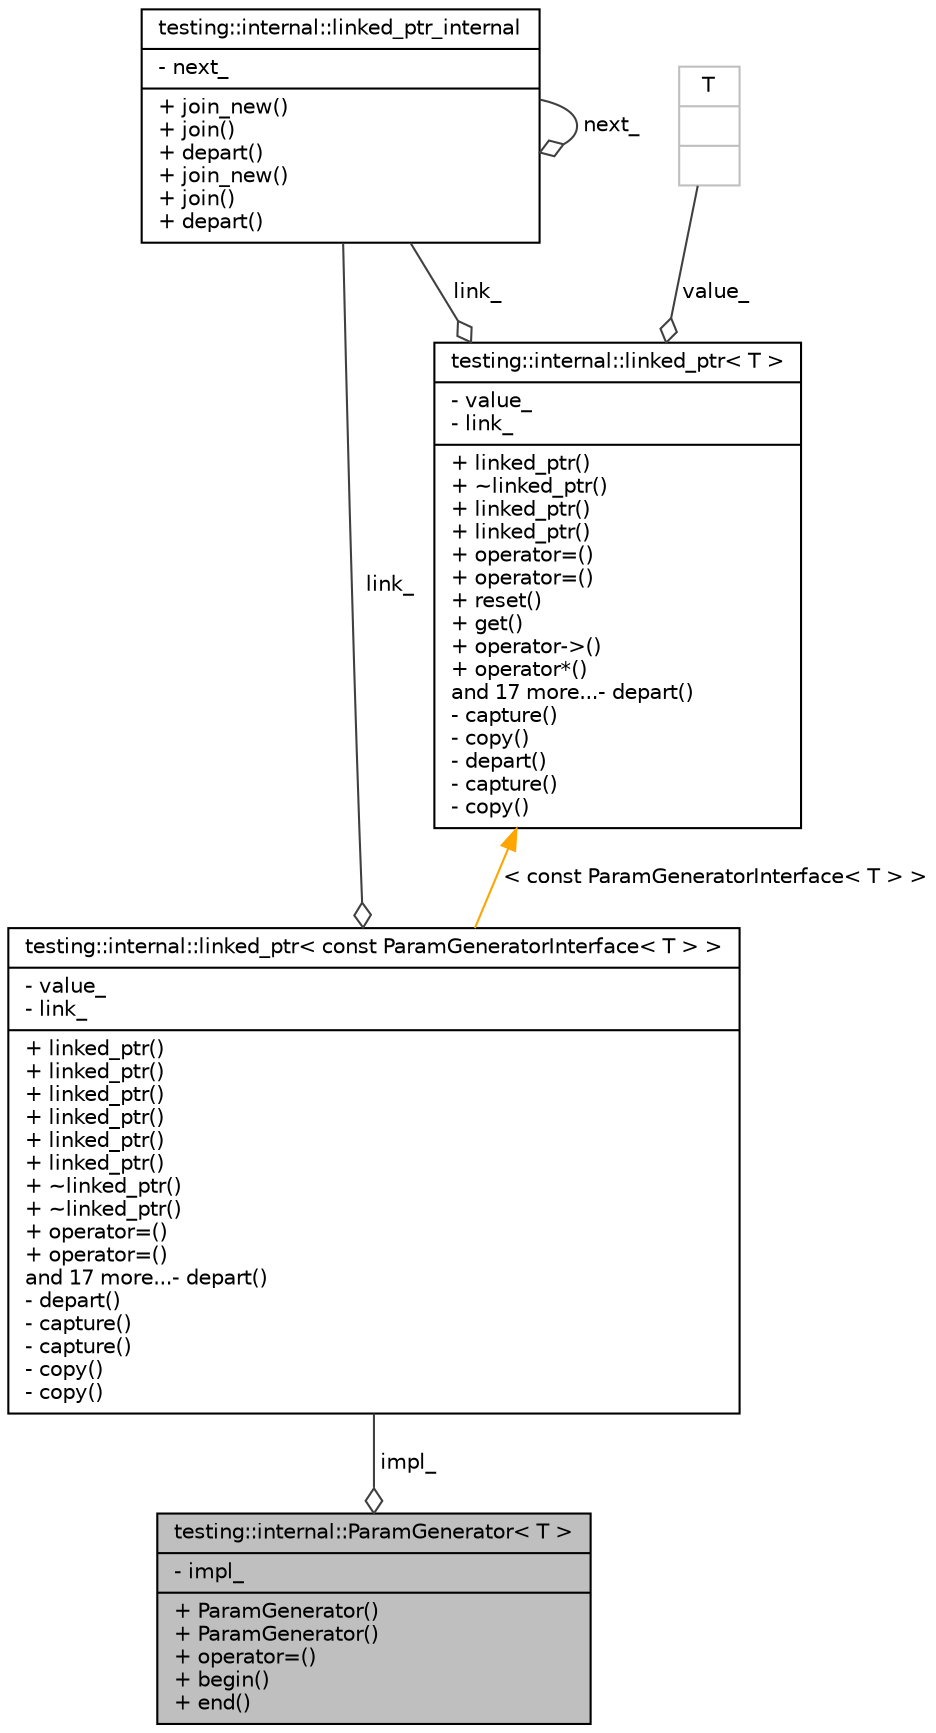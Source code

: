 digraph G
{
  edge [fontname="Helvetica",fontsize="10",labelfontname="Helvetica",labelfontsize="10"];
  node [fontname="Helvetica",fontsize="10",shape=record];
  Node1 [label="{testing::internal::ParamGenerator\< T \>\n|- impl_\l|+ ParamGenerator()\l+ ParamGenerator()\l+ operator=()\l+ begin()\l+ end()\l}",height=0.2,width=0.4,color="black", fillcolor="grey75", style="filled" fontcolor="black"];
  Node2 -> Node1 [color="grey25",fontsize="10",style="solid",label=" impl_" ,arrowhead="odiamond",fontname="Helvetica"];
  Node2 [label="{testing::internal::linked_ptr\< const ParamGeneratorInterface\< T \> \>\n|- value_\l- link_\l|+ linked_ptr()\l+ linked_ptr()\l+ linked_ptr()\l+ linked_ptr()\l+ linked_ptr()\l+ linked_ptr()\l+ ~linked_ptr()\l+ ~linked_ptr()\l+ operator=()\l+ operator=()\land 17 more...- depart()\l- depart()\l- capture()\l- capture()\l- copy()\l- copy()\l}",height=0.2,width=0.4,color="black", fillcolor="white", style="filled",URL="$classtesting_1_1internal_1_1linked__ptr.html"];
  Node3 -> Node2 [color="grey25",fontsize="10",style="solid",label=" link_" ,arrowhead="odiamond",fontname="Helvetica"];
  Node3 [label="{testing::internal::linked_ptr_internal\n|- next_\l|+ join_new()\l+ join()\l+ depart()\l+ join_new()\l+ join()\l+ depart()\l}",height=0.2,width=0.4,color="black", fillcolor="white", style="filled",URL="$classtesting_1_1internal_1_1linked__ptr__internal.html"];
  Node3 -> Node3 [color="grey25",fontsize="10",style="solid",label=" next_" ,arrowhead="odiamond",fontname="Helvetica"];
  Node4 -> Node2 [dir="back",color="orange",fontsize="10",style="solid",label=" \< const ParamGeneratorInterface\< T \> \>" ,fontname="Helvetica"];
  Node4 [label="{testing::internal::linked_ptr\< T \>\n|- value_\l- link_\l|+ linked_ptr()\l+ ~linked_ptr()\l+ linked_ptr()\l+ linked_ptr()\l+ operator=()\l+ operator=()\l+ reset()\l+ get()\l+ operator-\>()\l+ operator*()\land 17 more...- depart()\l- capture()\l- copy()\l- depart()\l- capture()\l- copy()\l}",height=0.2,width=0.4,color="black", fillcolor="white", style="filled",URL="$classtesting_1_1internal_1_1linked__ptr.html"];
  Node3 -> Node4 [color="grey25",fontsize="10",style="solid",label=" link_" ,arrowhead="odiamond",fontname="Helvetica"];
  Node5 -> Node4 [color="grey25",fontsize="10",style="solid",label=" value_" ,arrowhead="odiamond",fontname="Helvetica"];
  Node5 [label="{T\n||}",height=0.2,width=0.4,color="grey75", fillcolor="white", style="filled"];
}
